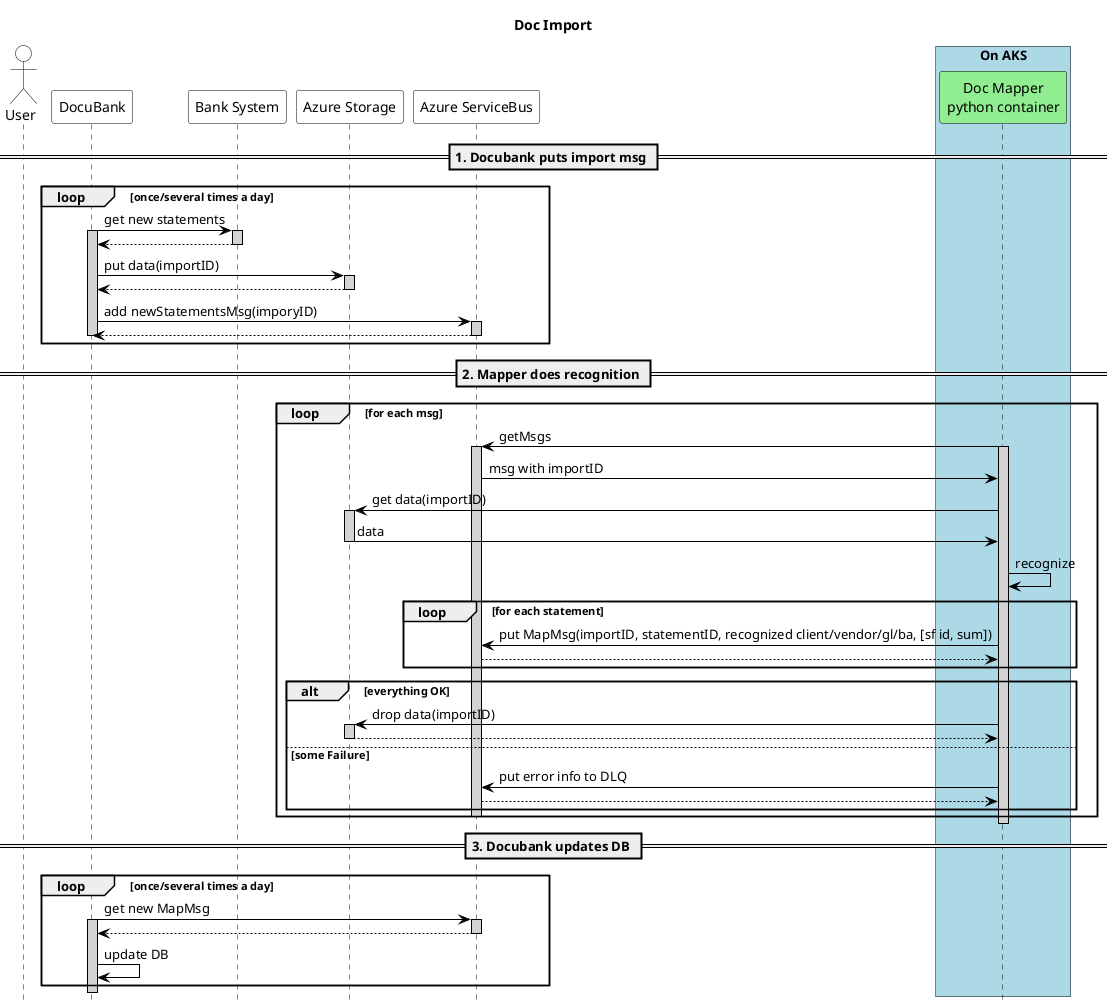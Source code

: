 @startuml Doc import
skinparam sequence {
ParticipantBorderColor Black
ActorBorderColor Black

ParticipantBackgroundColor White
ActorBackgroundColor White

ArrowColor black
LifeLineBorderColor black
LifeLineBackgroundColor lightgray

BoxBorderColor black
}
skinparam databaseBackgroundColor White
skinparam dataBaseBorderColor Blue

hide footbox
title Doc Import

' skinparam handwritten true

actor User
participant "DocuBank" as docu
participant "Bank System" as bank
participant "Azure Storage" as storage
participant "Azure ServiceBus" as bus

box "On AKS" #LightBlue
participant "Doc Mapper\npython container" as mapper #LightGreen
end box

== 1. Docubank puts import msg ==

loop once/several times a day
docu -> bank: get new statements
activate docu
activate bank
bank --> docu: 
deactivate bank

docu -> storage: put data(importID)
activate storage
storage --> docu
deactivate storage

docu -> bus: add newStatementsMsg(imporyID)
activate bus
bus --> docu
deactivate bus
deactivate docu
end 

== 2. Mapper does recognition ==

loop for each msg

mapper -> bus: getMsgs
activate mapper
activate bus
bus -> mapper: msg with importID

mapper -> storage: get data(importID)
activate storage
storage -> mapper: data
deactivate storage

mapper -> mapper: recognize


loop for each statement
    mapper -> bus: put MapMsg(importID, statementID, recognized client/vendor/gl/ba, [sf id, sum])
    bus --> mapper
end

alt everything OK
    mapper -> storage: drop data(importID)
    activate storage
    storage --> mapper
    deactivate storage
else some Failure
    mapper -> bus: put error info to DLQ
    bus --> mapper
end
deactivate bus
end
deactivate mapper

== 3. Docubank updates DB ==

loop once/several times a day
    docu -> bus: get new MapMsg
    activate docu
    activate bus
    bus --> docu: 
    deactivate bus
    docu -> docu: update DB
end
deactivate docu

@enduml